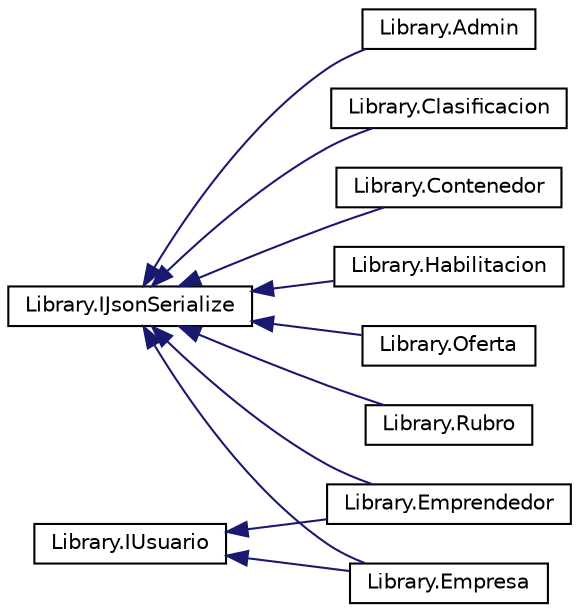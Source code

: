 digraph "Graphical Class Hierarchy"
{
 // INTERACTIVE_SVG=YES
 // LATEX_PDF_SIZE
  edge [fontname="Helvetica",fontsize="10",labelfontname="Helvetica",labelfontsize="10"];
  node [fontname="Helvetica",fontsize="10",shape=record];
  rankdir="LR";
  Node0 [label="Library.IJsonSerialize",height=0.2,width=0.4,color="black", fillcolor="white", style="filled",URL="$interfaceLibrary_1_1IJsonSerialize.html",tooltip="Interface con la firma de los métodos que debe tener un manejador de datos."];
  Node0 -> Node1 [dir="back",color="midnightblue",fontsize="10",style="solid",fontname="Helvetica"];
  Node1 [label="Library.Admin",height=0.2,width=0.4,color="black", fillcolor="white", style="filled",URL="$classLibrary_1_1Admin.html",tooltip="Esta clase representa un Administrador de la aplicacion."];
  Node0 -> Node2 [dir="back",color="midnightblue",fontsize="10",style="solid",fontname="Helvetica"];
  Node2 [label="Library.Clasificacion",height=0.2,width=0.4,color="black", fillcolor="white", style="filled",URL="$classLibrary_1_1Clasificacion.html",tooltip="Esta clase representa una clasificación de un material."];
  Node0 -> Node3 [dir="back",color="midnightblue",fontsize="10",style="solid",fontname="Helvetica"];
  Node3 [label="Library.Contenedor",height=0.2,width=0.4,color="black", fillcolor="white", style="filled",URL="$classLibrary_1_1Contenedor.html",tooltip="Esta clase representa un contenedor de las diferentes clases del bot. Utiliza el patron de diseño Sin..."];
  Node0 -> Node4 [dir="back",color="midnightblue",fontsize="10",style="solid",fontname="Helvetica"];
  Node4 [label="Library.Emprendedor",height=0.2,width=0.4,color="black", fillcolor="white", style="filled",URL="$classLibrary_1_1Emprendedor.html",tooltip="Esta clase representa un Emprendedor. Patrones y principios utilizados: EXPERT, porque el emprendedor..."];
  Node0 -> Node5 [dir="back",color="midnightblue",fontsize="10",style="solid",fontname="Helvetica"];
  Node5 [label="Library.Empresa",height=0.2,width=0.4,color="black", fillcolor="white", style="filled",URL="$classLibrary_1_1Empresa.html",tooltip="Clase que representa una Empresa. Patrones y principios utilizados: EXPERT, porque conoce toda la inf..."];
  Node0 -> Node6 [dir="back",color="midnightblue",fontsize="10",style="solid",fontname="Helvetica"];
  Node6 [label="Library.Habilitacion",height=0.2,width=0.4,color="black", fillcolor="white", style="filled",URL="$classLibrary_1_1Habilitacion.html",tooltip="Esta clase representa una Habilitacion basica."];
  Node0 -> Node7 [dir="back",color="midnightblue",fontsize="10",style="solid",fontname="Helvetica"];
  Node7 [label="Library.Oferta",height=0.2,width=0.4,color="black", fillcolor="white", style="filled",URL="$classLibrary_1_1Oferta.html",tooltip="Esta clase representa una oferta. Es experta (EXPERT) en la creación de ofertas. Ademas se utiliza el..."];
  Node0 -> Node8 [dir="back",color="midnightblue",fontsize="10",style="solid",fontname="Helvetica"];
  Node8 [label="Library.Rubro",height=0.2,width=0.4,color="black", fillcolor="white", style="filled",URL="$classLibrary_1_1Rubro.html",tooltip="Clase que representa los rubros."];
  Node38 [label="Library.IUsuario",height=0.2,width=0.4,color="black", fillcolor="white", style="filled",URL="$interfaceLibrary_1_1IUsuario.html",tooltip="Public Interface con la firma de los metodos que debe poseer un Usuario. Se utilizo una interface pue..."];
  Node38 -> Node4 [dir="back",color="midnightblue",fontsize="10",style="solid",fontname="Helvetica"];
  Node38 -> Node5 [dir="back",color="midnightblue",fontsize="10",style="solid",fontname="Helvetica"];
}
